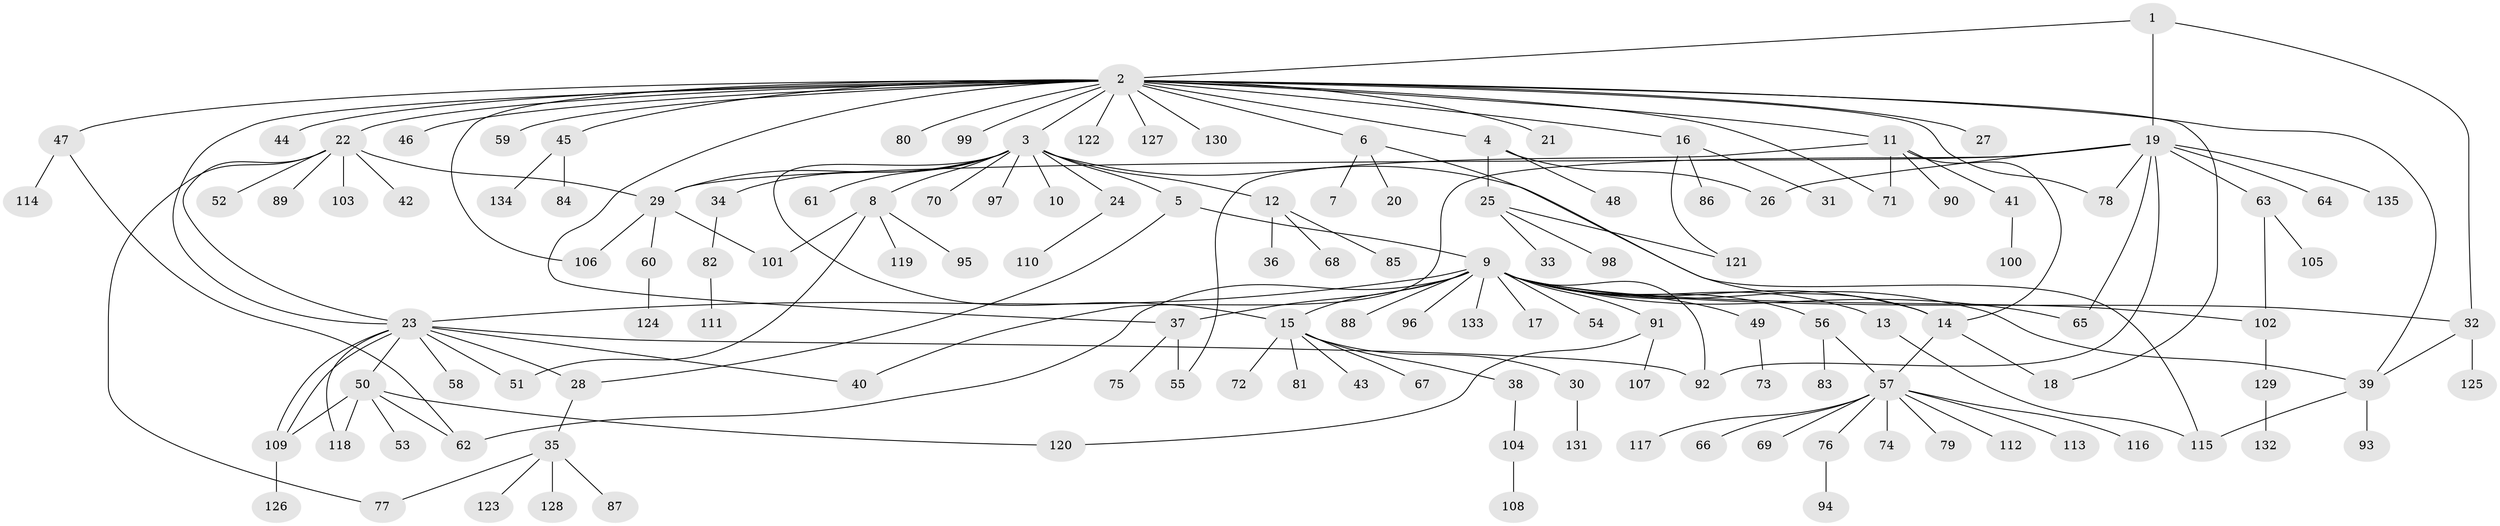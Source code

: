 // Generated by graph-tools (version 1.1) at 2025/48/03/09/25 04:48:38]
// undirected, 135 vertices, 170 edges
graph export_dot {
graph [start="1"]
  node [color=gray90,style=filled];
  1;
  2;
  3;
  4;
  5;
  6;
  7;
  8;
  9;
  10;
  11;
  12;
  13;
  14;
  15;
  16;
  17;
  18;
  19;
  20;
  21;
  22;
  23;
  24;
  25;
  26;
  27;
  28;
  29;
  30;
  31;
  32;
  33;
  34;
  35;
  36;
  37;
  38;
  39;
  40;
  41;
  42;
  43;
  44;
  45;
  46;
  47;
  48;
  49;
  50;
  51;
  52;
  53;
  54;
  55;
  56;
  57;
  58;
  59;
  60;
  61;
  62;
  63;
  64;
  65;
  66;
  67;
  68;
  69;
  70;
  71;
  72;
  73;
  74;
  75;
  76;
  77;
  78;
  79;
  80;
  81;
  82;
  83;
  84;
  85;
  86;
  87;
  88;
  89;
  90;
  91;
  92;
  93;
  94;
  95;
  96;
  97;
  98;
  99;
  100;
  101;
  102;
  103;
  104;
  105;
  106;
  107;
  108;
  109;
  110;
  111;
  112;
  113;
  114;
  115;
  116;
  117;
  118;
  119;
  120;
  121;
  122;
  123;
  124;
  125;
  126;
  127;
  128;
  129;
  130;
  131;
  132;
  133;
  134;
  135;
  1 -- 2;
  1 -- 19;
  1 -- 32;
  2 -- 3;
  2 -- 4;
  2 -- 6;
  2 -- 11;
  2 -- 16;
  2 -- 18;
  2 -- 21;
  2 -- 22;
  2 -- 23;
  2 -- 27;
  2 -- 37;
  2 -- 39;
  2 -- 44;
  2 -- 45;
  2 -- 46;
  2 -- 47;
  2 -- 59;
  2 -- 71;
  2 -- 78;
  2 -- 80;
  2 -- 99;
  2 -- 106;
  2 -- 122;
  2 -- 127;
  2 -- 130;
  3 -- 5;
  3 -- 8;
  3 -- 10;
  3 -- 12;
  3 -- 15;
  3 -- 24;
  3 -- 29;
  3 -- 34;
  3 -- 61;
  3 -- 70;
  3 -- 97;
  3 -- 115;
  4 -- 25;
  4 -- 26;
  4 -- 48;
  5 -- 9;
  5 -- 28;
  6 -- 7;
  6 -- 14;
  6 -- 20;
  8 -- 51;
  8 -- 95;
  8 -- 101;
  8 -- 119;
  9 -- 13;
  9 -- 14;
  9 -- 15;
  9 -- 17;
  9 -- 23;
  9 -- 32;
  9 -- 37;
  9 -- 39;
  9 -- 49;
  9 -- 54;
  9 -- 56;
  9 -- 62;
  9 -- 65;
  9 -- 88;
  9 -- 91;
  9 -- 92;
  9 -- 96;
  9 -- 102;
  9 -- 133;
  11 -- 14;
  11 -- 41;
  11 -- 55;
  11 -- 71;
  11 -- 90;
  12 -- 36;
  12 -- 68;
  12 -- 85;
  13 -- 115;
  14 -- 18;
  14 -- 57;
  15 -- 30;
  15 -- 38;
  15 -- 43;
  15 -- 67;
  15 -- 72;
  15 -- 81;
  16 -- 31;
  16 -- 86;
  16 -- 121;
  19 -- 26;
  19 -- 29;
  19 -- 40;
  19 -- 63;
  19 -- 64;
  19 -- 65;
  19 -- 78;
  19 -- 92;
  19 -- 135;
  22 -- 23;
  22 -- 29;
  22 -- 42;
  22 -- 52;
  22 -- 77;
  22 -- 89;
  22 -- 103;
  23 -- 28;
  23 -- 40;
  23 -- 50;
  23 -- 51;
  23 -- 58;
  23 -- 92;
  23 -- 109;
  23 -- 109;
  23 -- 118;
  24 -- 110;
  25 -- 33;
  25 -- 98;
  25 -- 121;
  28 -- 35;
  29 -- 60;
  29 -- 101;
  29 -- 106;
  30 -- 131;
  32 -- 39;
  32 -- 125;
  34 -- 82;
  35 -- 77;
  35 -- 87;
  35 -- 123;
  35 -- 128;
  37 -- 55;
  37 -- 75;
  38 -- 104;
  39 -- 93;
  39 -- 115;
  41 -- 100;
  45 -- 84;
  45 -- 134;
  47 -- 62;
  47 -- 114;
  49 -- 73;
  50 -- 53;
  50 -- 62;
  50 -- 109;
  50 -- 118;
  50 -- 120;
  56 -- 57;
  56 -- 83;
  57 -- 66;
  57 -- 69;
  57 -- 74;
  57 -- 76;
  57 -- 79;
  57 -- 112;
  57 -- 113;
  57 -- 116;
  57 -- 117;
  60 -- 124;
  63 -- 102;
  63 -- 105;
  76 -- 94;
  82 -- 111;
  91 -- 107;
  91 -- 120;
  102 -- 129;
  104 -- 108;
  109 -- 126;
  129 -- 132;
}
